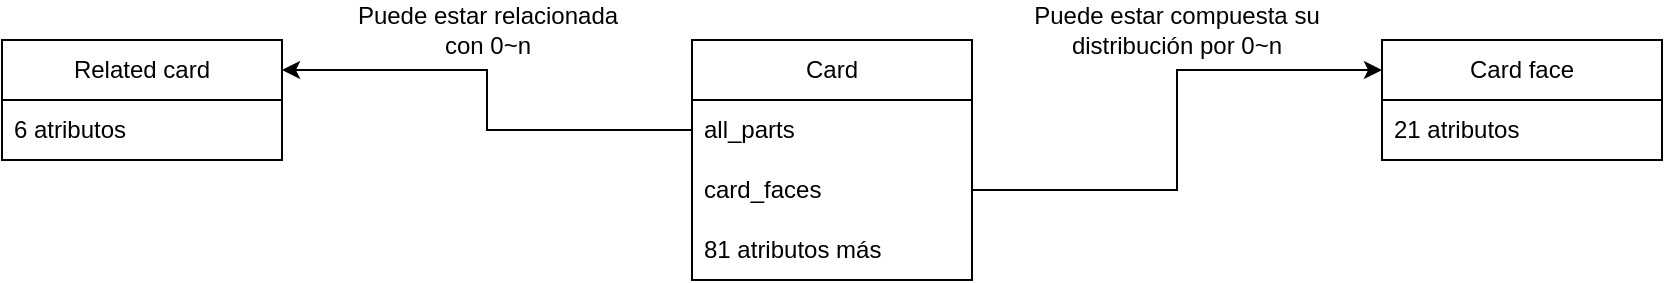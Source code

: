 <mxfile version="21.3.7" type="device">
  <diagram name="Página-1" id="GnzMCfwnPE1bEJx3EEJN">
    <mxGraphModel dx="1877" dy="558" grid="1" gridSize="10" guides="1" tooltips="1" connect="1" arrows="1" fold="1" page="1" pageScale="1" pageWidth="827" pageHeight="1169" math="0" shadow="0">
      <root>
        <mxCell id="0" />
        <mxCell id="1" parent="0" />
        <mxCell id="MsBhrDyqOacnIm68Gx8C-5" value="Card" style="swimlane;fontStyle=0;childLayout=stackLayout;horizontal=1;startSize=30;horizontalStack=0;resizeParent=1;resizeParentMax=0;resizeLast=0;collapsible=1;marginBottom=0;whiteSpace=wrap;html=1;" vertex="1" parent="1">
          <mxGeometry x="325" y="200" width="140" height="120" as="geometry" />
        </mxCell>
        <mxCell id="MsBhrDyqOacnIm68Gx8C-6" value="all_parts" style="text;strokeColor=none;fillColor=none;align=left;verticalAlign=middle;spacingLeft=4;spacingRight=4;overflow=hidden;points=[[0,0.5],[1,0.5]];portConstraint=eastwest;rotatable=0;whiteSpace=wrap;html=1;" vertex="1" parent="MsBhrDyqOacnIm68Gx8C-5">
          <mxGeometry y="30" width="140" height="30" as="geometry" />
        </mxCell>
        <mxCell id="MsBhrDyqOacnIm68Gx8C-7" value="card_faces" style="text;strokeColor=none;fillColor=none;align=left;verticalAlign=middle;spacingLeft=4;spacingRight=4;overflow=hidden;points=[[0,0.5],[1,0.5]];portConstraint=eastwest;rotatable=0;whiteSpace=wrap;html=1;" vertex="1" parent="MsBhrDyqOacnIm68Gx8C-5">
          <mxGeometry y="60" width="140" height="30" as="geometry" />
        </mxCell>
        <mxCell id="MsBhrDyqOacnIm68Gx8C-8" value="81 atributos más" style="text;strokeColor=none;fillColor=none;align=left;verticalAlign=middle;spacingLeft=4;spacingRight=4;overflow=hidden;points=[[0,0.5],[1,0.5]];portConstraint=eastwest;rotatable=0;whiteSpace=wrap;html=1;" vertex="1" parent="MsBhrDyqOacnIm68Gx8C-5">
          <mxGeometry y="90" width="140" height="30" as="geometry" />
        </mxCell>
        <mxCell id="MsBhrDyqOacnIm68Gx8C-12" value="Related card" style="swimlane;fontStyle=0;childLayout=stackLayout;horizontal=1;startSize=30;horizontalStack=0;resizeParent=1;resizeParentMax=0;resizeLast=0;collapsible=1;marginBottom=0;whiteSpace=wrap;html=1;" vertex="1" parent="1">
          <mxGeometry x="-20" y="200" width="140" height="60" as="geometry" />
        </mxCell>
        <mxCell id="MsBhrDyqOacnIm68Gx8C-13" value="6 atributos" style="text;strokeColor=none;fillColor=none;align=left;verticalAlign=middle;spacingLeft=4;spacingRight=4;overflow=hidden;points=[[0,0.5],[1,0.5]];portConstraint=eastwest;rotatable=0;whiteSpace=wrap;html=1;" vertex="1" parent="MsBhrDyqOacnIm68Gx8C-12">
          <mxGeometry y="30" width="140" height="30" as="geometry" />
        </mxCell>
        <mxCell id="MsBhrDyqOacnIm68Gx8C-16" value="Card face" style="swimlane;fontStyle=0;childLayout=stackLayout;horizontal=1;startSize=30;horizontalStack=0;resizeParent=1;resizeParentMax=0;resizeLast=0;collapsible=1;marginBottom=0;whiteSpace=wrap;html=1;" vertex="1" parent="1">
          <mxGeometry x="670" y="200" width="140" height="60" as="geometry" />
        </mxCell>
        <mxCell id="MsBhrDyqOacnIm68Gx8C-17" value="21 atributos" style="text;strokeColor=none;fillColor=none;align=left;verticalAlign=middle;spacingLeft=4;spacingRight=4;overflow=hidden;points=[[0,0.5],[1,0.5]];portConstraint=eastwest;rotatable=0;whiteSpace=wrap;html=1;" vertex="1" parent="MsBhrDyqOacnIm68Gx8C-16">
          <mxGeometry y="30" width="140" height="30" as="geometry" />
        </mxCell>
        <mxCell id="MsBhrDyqOacnIm68Gx8C-20" style="edgeStyle=orthogonalEdgeStyle;rounded=0;orthogonalLoop=1;jettySize=auto;html=1;entryX=1;entryY=0.25;entryDx=0;entryDy=0;" edge="1" parent="1" source="MsBhrDyqOacnIm68Gx8C-6" target="MsBhrDyqOacnIm68Gx8C-12">
          <mxGeometry relative="1" as="geometry" />
        </mxCell>
        <mxCell id="MsBhrDyqOacnIm68Gx8C-21" style="edgeStyle=orthogonalEdgeStyle;rounded=0;orthogonalLoop=1;jettySize=auto;html=1;exitX=1;exitY=0.5;exitDx=0;exitDy=0;entryX=0;entryY=0.25;entryDx=0;entryDy=0;" edge="1" parent="1" source="MsBhrDyqOacnIm68Gx8C-7" target="MsBhrDyqOacnIm68Gx8C-16">
          <mxGeometry relative="1" as="geometry" />
        </mxCell>
        <mxCell id="MsBhrDyqOacnIm68Gx8C-22" value="Puede estar relacionada con 0~n" style="text;html=1;strokeColor=none;fillColor=none;align=center;verticalAlign=middle;whiteSpace=wrap;rounded=0;" vertex="1" parent="1">
          <mxGeometry x="147" y="180" width="152" height="30" as="geometry" />
        </mxCell>
        <mxCell id="MsBhrDyqOacnIm68Gx8C-23" value="Puede estar compuesta su distribución por 0~n" style="text;html=1;strokeColor=none;fillColor=none;align=center;verticalAlign=middle;whiteSpace=wrap;rounded=0;" vertex="1" parent="1">
          <mxGeometry x="491" y="180" width="153" height="30" as="geometry" />
        </mxCell>
      </root>
    </mxGraphModel>
  </diagram>
</mxfile>
